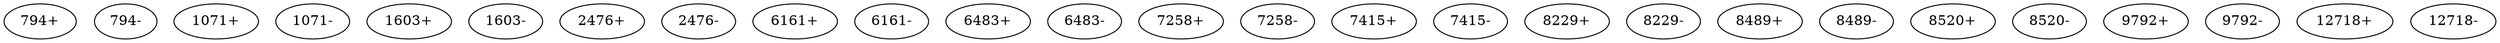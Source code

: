 digraph adj {
graph [k=21]
edge [d=-20]
"794+" [l=204]
"794-" [l=204]
"1071+" [l=219]
"1071-" [l=219]
"1603+" [l=250]
"1603-" [l=250]
"2476+" [l=417]
"2476-" [l=417]
"6161+" [l=220]
"6161-" [l=220]
"6483+" [l=681]
"6483-" [l=681]
"7258+" [l=303]
"7258-" [l=303]
"7415+" [l=285]
"7415-" [l=285]
"8229+" [l=490]
"8229-" [l=490]
"8489+" [l=278]
"8489-" [l=278]
"8520+" [l=314]
"8520-" [l=314]
"9792+" [l=213]
"9792-" [l=213]
"12718+" [l=219]
"12718-" [l=219]
}
